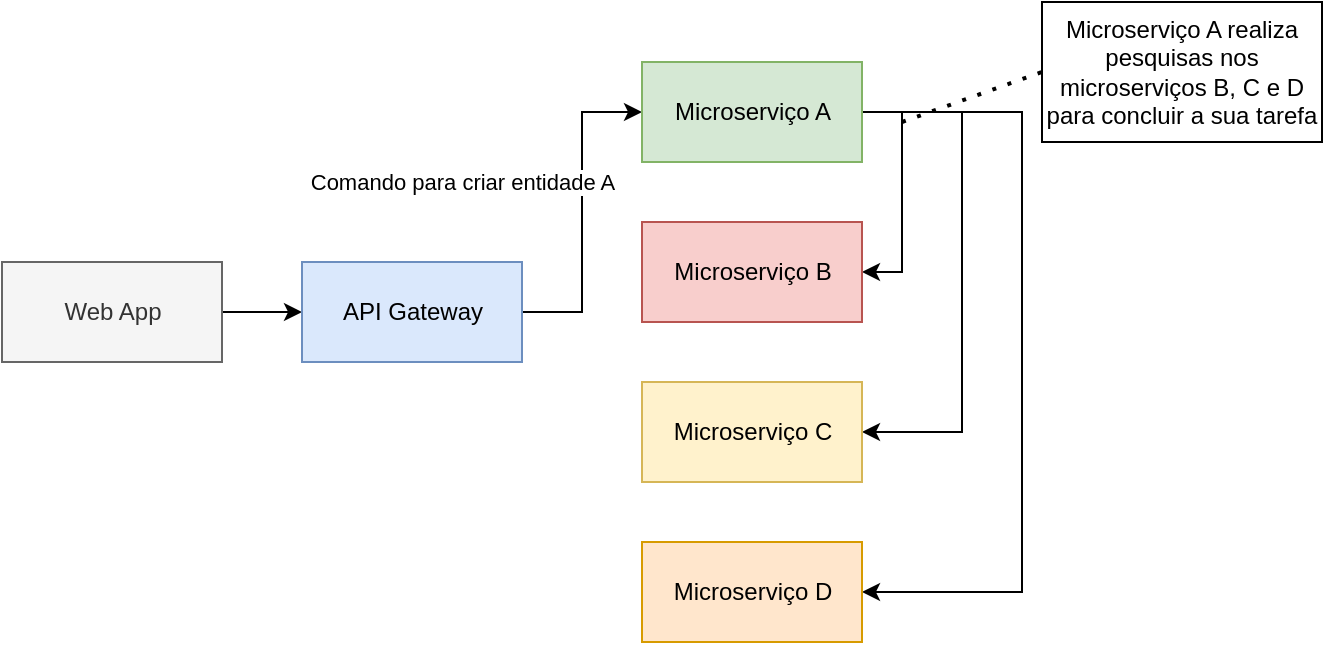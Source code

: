<mxfile version="16.2.2" type="device"><diagram id="bDviY1u5hxeI07MUmbby" name="Page-1"><mxGraphModel dx="1422" dy="766" grid="1" gridSize="10" guides="1" tooltips="1" connect="1" arrows="1" fold="1" page="1" pageScale="1" pageWidth="850" pageHeight="1100" math="0" shadow="0"><root><mxCell id="0"/><mxCell id="1" parent="0"/><mxCell id="CdQHqTFAY4jPWRK8E5B--9" style="edgeStyle=orthogonalEdgeStyle;rounded=0;orthogonalLoop=1;jettySize=auto;html=1;entryX=0;entryY=0.5;entryDx=0;entryDy=0;" edge="1" parent="1" source="CdQHqTFAY4jPWRK8E5B--3" target="CdQHqTFAY4jPWRK8E5B--4"><mxGeometry relative="1" as="geometry"/></mxCell><mxCell id="CdQHqTFAY4jPWRK8E5B--3" value="Web App" style="html=1;fillColor=#f5f5f5;fontColor=#333333;strokeColor=#666666;" vertex="1" parent="1"><mxGeometry x="240" y="180" width="110" height="50" as="geometry"/></mxCell><mxCell id="CdQHqTFAY4jPWRK8E5B--11" style="edgeStyle=orthogonalEdgeStyle;rounded=0;orthogonalLoop=1;jettySize=auto;html=1;entryX=0;entryY=0.5;entryDx=0;entryDy=0;" edge="1" parent="1" source="CdQHqTFAY4jPWRK8E5B--4" target="CdQHqTFAY4jPWRK8E5B--5"><mxGeometry relative="1" as="geometry"/></mxCell><mxCell id="CdQHqTFAY4jPWRK8E5B--15" value="Comando para criar entidade A" style="edgeLabel;html=1;align=center;verticalAlign=middle;resizable=0;points=[];" vertex="1" connectable="0" parent="CdQHqTFAY4jPWRK8E5B--11"><mxGeometry x="0.215" y="2" relative="1" as="geometry"><mxPoint x="-58" y="2" as="offset"/></mxGeometry></mxCell><mxCell id="CdQHqTFAY4jPWRK8E5B--4" value="API Gateway" style="html=1;fillColor=#dae8fc;strokeColor=#6c8ebf;" vertex="1" parent="1"><mxGeometry x="390" y="180" width="110" height="50" as="geometry"/></mxCell><mxCell id="CdQHqTFAY4jPWRK8E5B--16" style="edgeStyle=orthogonalEdgeStyle;rounded=0;orthogonalLoop=1;jettySize=auto;html=1;entryX=1;entryY=0.5;entryDx=0;entryDy=0;" edge="1" parent="1" source="CdQHqTFAY4jPWRK8E5B--5" target="CdQHqTFAY4jPWRK8E5B--6"><mxGeometry relative="1" as="geometry"><Array as="points"><mxPoint x="690" y="105"/><mxPoint x="690" y="185"/></Array></mxGeometry></mxCell><mxCell id="CdQHqTFAY4jPWRK8E5B--17" style="edgeStyle=orthogonalEdgeStyle;rounded=0;orthogonalLoop=1;jettySize=auto;html=1;entryX=1;entryY=0.5;entryDx=0;entryDy=0;" edge="1" parent="1" source="CdQHqTFAY4jPWRK8E5B--5" target="CdQHqTFAY4jPWRK8E5B--7"><mxGeometry relative="1" as="geometry"><Array as="points"><mxPoint x="720" y="105"/><mxPoint x="720" y="265"/></Array></mxGeometry></mxCell><mxCell id="CdQHqTFAY4jPWRK8E5B--18" style="edgeStyle=orthogonalEdgeStyle;rounded=0;orthogonalLoop=1;jettySize=auto;html=1;entryX=1;entryY=0.5;entryDx=0;entryDy=0;" edge="1" parent="1" source="CdQHqTFAY4jPWRK8E5B--5" target="CdQHqTFAY4jPWRK8E5B--8"><mxGeometry relative="1" as="geometry"><Array as="points"><mxPoint x="750" y="105"/><mxPoint x="750" y="345"/></Array></mxGeometry></mxCell><mxCell id="CdQHqTFAY4jPWRK8E5B--5" value="Microserviço A" style="html=1;fillColor=#d5e8d4;strokeColor=#82b366;" vertex="1" parent="1"><mxGeometry x="560" y="80" width="110" height="50" as="geometry"/></mxCell><mxCell id="CdQHqTFAY4jPWRK8E5B--6" value="Microserviço B" style="html=1;fillColor=#f8cecc;strokeColor=#b85450;" vertex="1" parent="1"><mxGeometry x="560" y="160" width="110" height="50" as="geometry"/></mxCell><mxCell id="CdQHqTFAY4jPWRK8E5B--7" value="Microserviço C" style="html=1;fillColor=#fff2cc;strokeColor=#d6b656;" vertex="1" parent="1"><mxGeometry x="560" y="240" width="110" height="50" as="geometry"/></mxCell><mxCell id="CdQHqTFAY4jPWRK8E5B--8" value="Microserviço D" style="html=1;fillColor=#ffe6cc;strokeColor=#d79b00;" vertex="1" parent="1"><mxGeometry x="560" y="320" width="110" height="50" as="geometry"/></mxCell><mxCell id="CdQHqTFAY4jPWRK8E5B--20" value="Microserviço A realiza pesquisas nos microserviços B, C e D para concluir a sua tarefa" style="rounded=0;whiteSpace=wrap;html=1;" vertex="1" parent="1"><mxGeometry x="760" y="50" width="140" height="70" as="geometry"/></mxCell><mxCell id="CdQHqTFAY4jPWRK8E5B--21" value="" style="endArrow=none;dashed=1;html=1;dashPattern=1 3;strokeWidth=2;rounded=0;entryX=0;entryY=0.5;entryDx=0;entryDy=0;" edge="1" parent="1" target="CdQHqTFAY4jPWRK8E5B--20"><mxGeometry width="50" height="50" relative="1" as="geometry"><mxPoint x="690" y="110" as="sourcePoint"/><mxPoint x="450" y="340" as="targetPoint"/></mxGeometry></mxCell></root></mxGraphModel></diagram></mxfile>